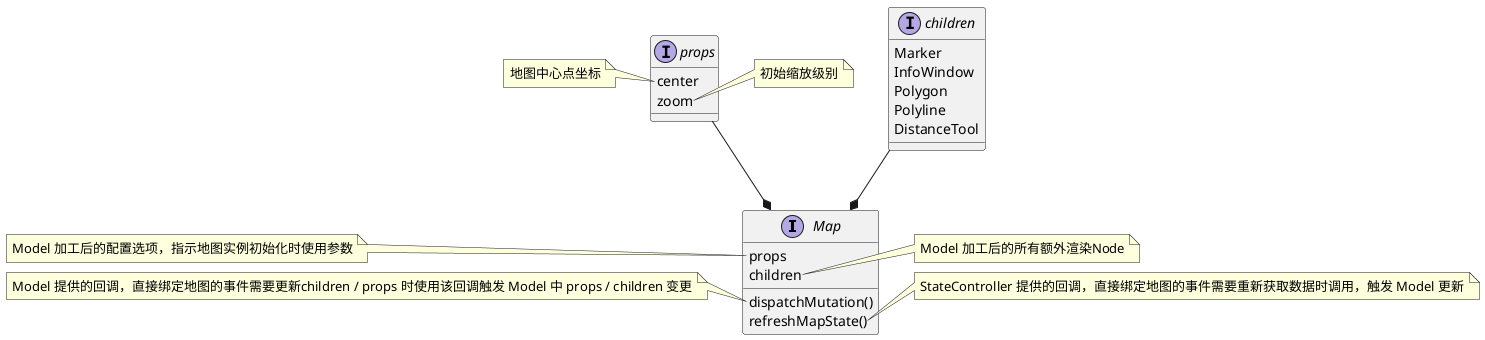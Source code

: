 @startuml classDesign
interface Map {
  props
  children
  dispatchMutation()
  refreshMapState()
}
interface props {
  center
  zoom
}
interface children {
  Marker
  InfoWindow
  Polygon
  Polyline
  DistanceTool
}
props --* Map
children --* Map
note left of Map::props
  Model 加工后的配置选项，指示地图实例初始化时使用参数
end note
note right of Map::children
  Model 加工后的所有额外渲染Node
end note
note left of Map::dispatchMutation
  Model 提供的回调，直接绑定地图的事件需要更新children / props 时使用该回调触发 Model 中 props / children 变更
end note
note right of Map::refreshMapState
  StateController 提供的回调，直接绑定地图的事件需要重新获取数据时调用，触发 Model 更新
end note

note left of props::center
  地图中心点坐标
end note
note right of props::zoom
  初始缩放级别
end note
@enduml

